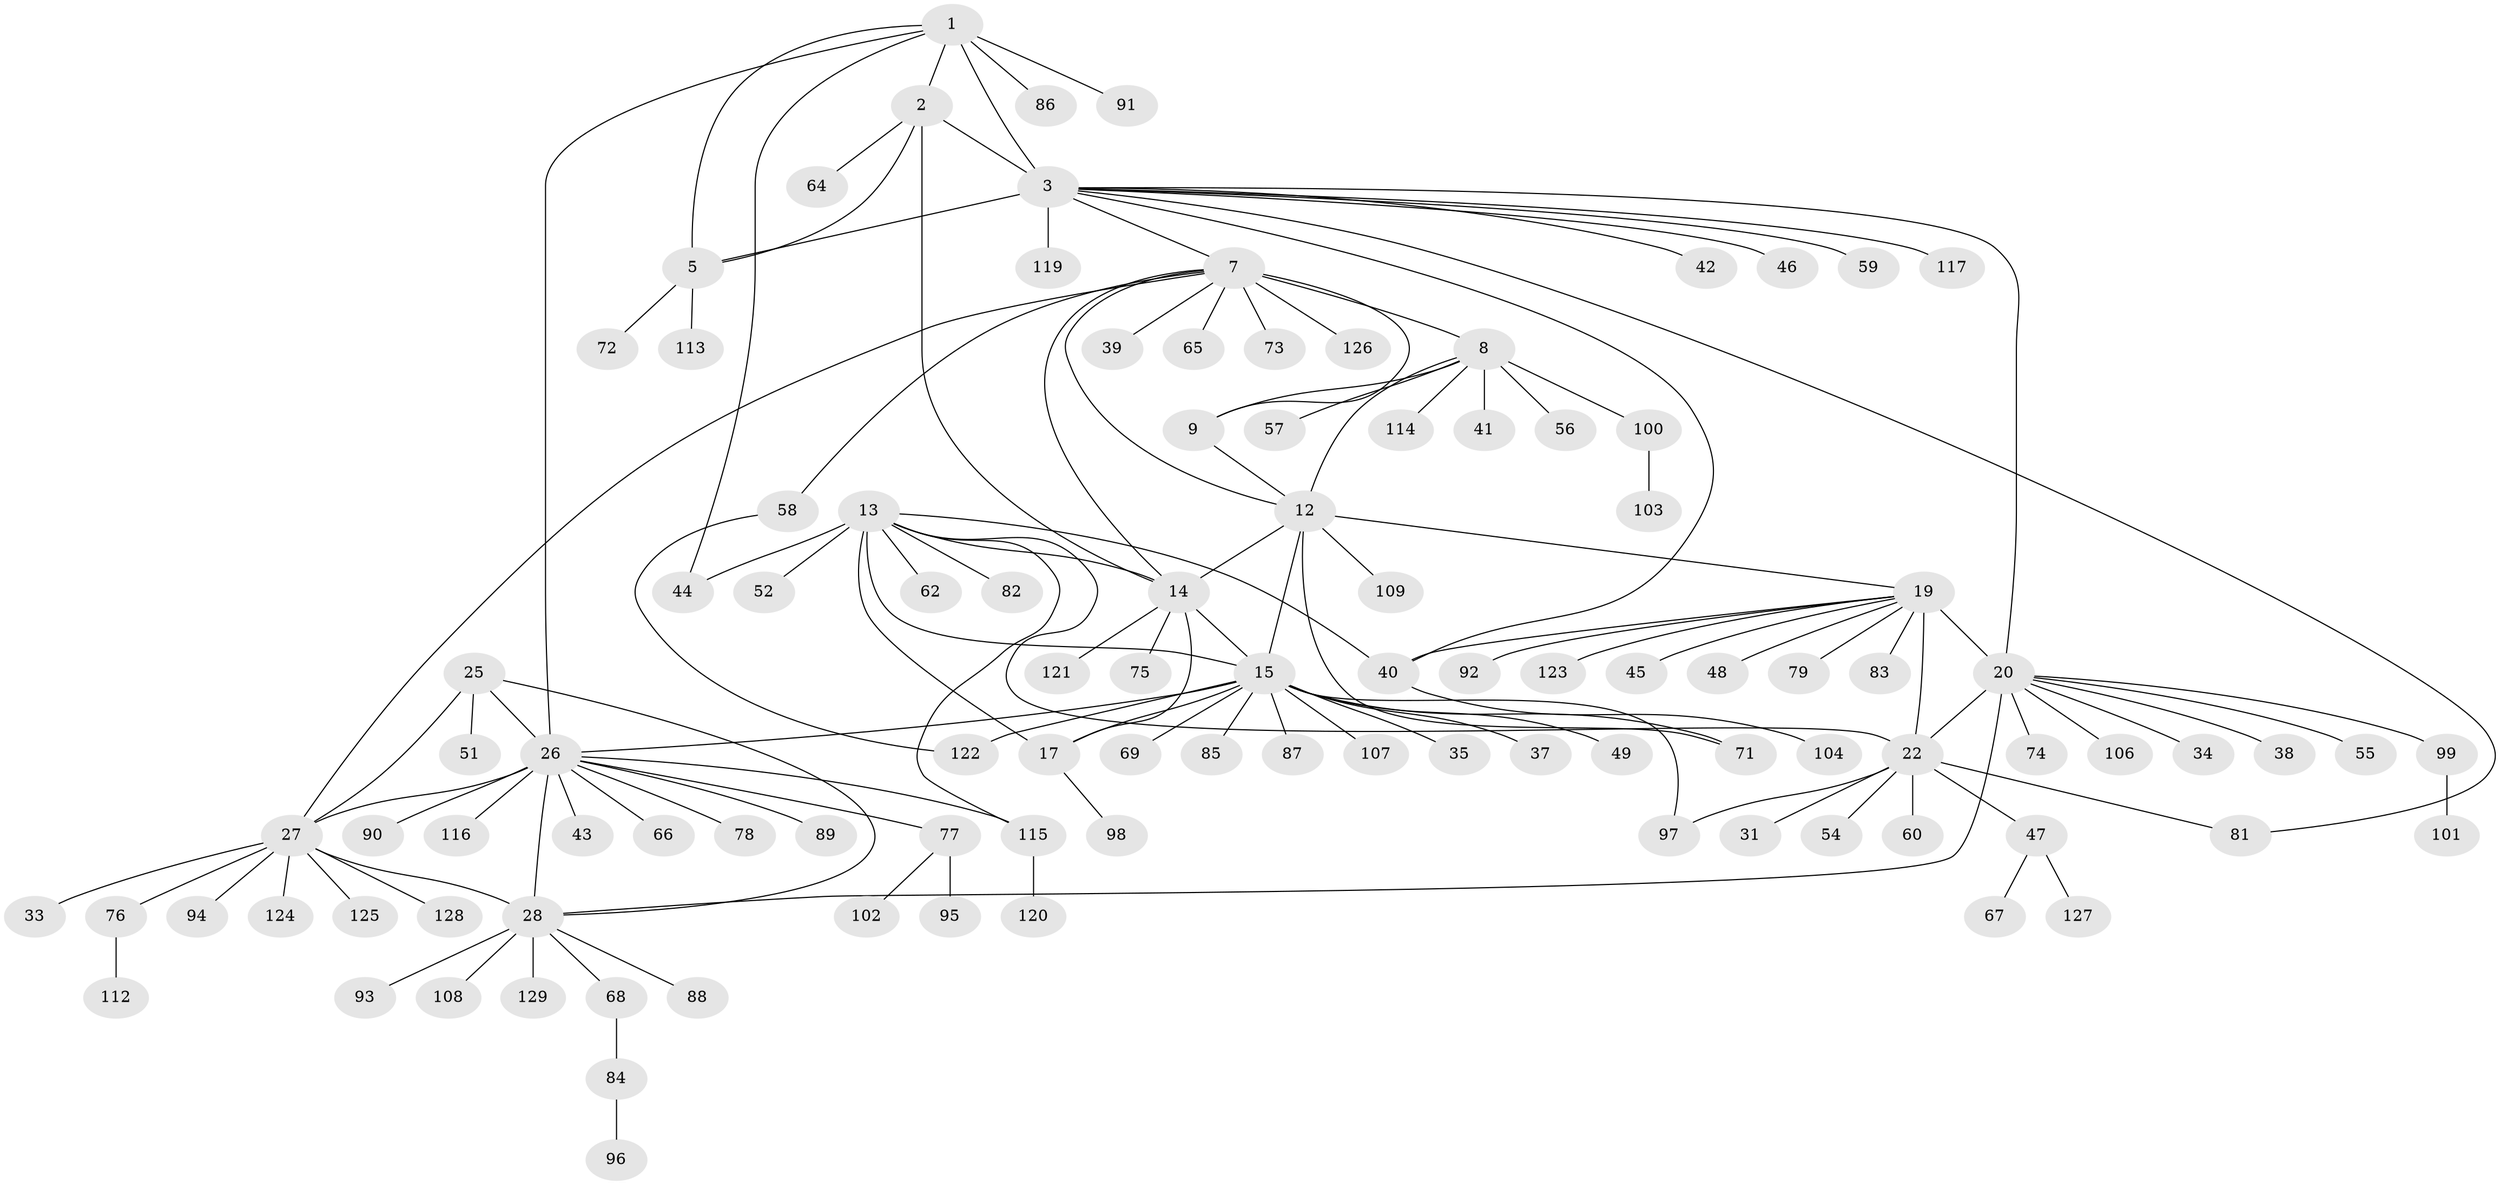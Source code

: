 // Generated by graph-tools (version 1.1) at 2025/24/03/03/25 07:24:09]
// undirected, 106 vertices, 134 edges
graph export_dot {
graph [start="1"]
  node [color=gray90,style=filled];
  1 [super="+4"];
  2 [super="+63"];
  3 [super="+6"];
  5 [super="+36"];
  7 [super="+10"];
  8 [super="+11"];
  9 [super="+105"];
  12 [super="+110"];
  13 [super="+18"];
  14 [super="+32"];
  15 [super="+16"];
  17;
  19 [super="+24"];
  20 [super="+21"];
  22 [super="+23"];
  25 [super="+111"];
  26 [super="+30"];
  27 [super="+29"];
  28 [super="+80"];
  31;
  33;
  34;
  35;
  37;
  38;
  39 [super="+61"];
  40 [super="+53"];
  41 [super="+70"];
  42;
  43;
  44;
  45;
  46;
  47 [super="+50"];
  48;
  49;
  51;
  52;
  54;
  55;
  56;
  57;
  58;
  59;
  60;
  62;
  64;
  65;
  66;
  67;
  68 [super="+118"];
  69;
  71;
  72;
  73;
  74;
  75;
  76;
  77;
  78;
  79;
  81;
  82;
  83;
  84;
  85;
  86;
  87;
  88;
  89;
  90;
  91;
  92;
  93;
  94;
  95;
  96;
  97;
  98;
  99;
  100;
  101;
  102;
  103;
  104;
  106;
  107;
  108;
  109;
  112;
  113;
  114;
  115;
  116;
  117;
  119;
  120;
  121;
  122;
  123;
  124;
  125;
  126;
  127;
  128;
  129;
  1 -- 2 [weight=2];
  1 -- 3 [weight=4];
  1 -- 5 [weight=2];
  1 -- 86;
  1 -- 91;
  1 -- 26;
  1 -- 44;
  2 -- 3 [weight=2];
  2 -- 5;
  2 -- 14;
  2 -- 64;
  3 -- 5 [weight=2];
  3 -- 7;
  3 -- 40;
  3 -- 59;
  3 -- 81;
  3 -- 117;
  3 -- 119;
  3 -- 20;
  3 -- 42;
  3 -- 46;
  5 -- 72;
  5 -- 113;
  7 -- 8 [weight=4];
  7 -- 9 [weight=2];
  7 -- 12 [weight=2];
  7 -- 27;
  7 -- 39;
  7 -- 58;
  7 -- 65;
  7 -- 73;
  7 -- 126;
  7 -- 14;
  8 -- 9 [weight=2];
  8 -- 12 [weight=2];
  8 -- 41;
  8 -- 100;
  8 -- 114;
  8 -- 56;
  8 -- 57;
  9 -- 12;
  12 -- 71;
  12 -- 109;
  12 -- 19;
  12 -- 15;
  12 -- 14;
  13 -- 14 [weight=2];
  13 -- 15 [weight=4];
  13 -- 17 [weight=2];
  13 -- 22;
  13 -- 82;
  13 -- 115;
  13 -- 40;
  13 -- 44;
  13 -- 52;
  13 -- 62;
  14 -- 15 [weight=2];
  14 -- 17;
  14 -- 75;
  14 -- 121;
  15 -- 17 [weight=2];
  15 -- 26;
  15 -- 35;
  15 -- 37;
  15 -- 49;
  15 -- 69;
  15 -- 71;
  15 -- 85;
  15 -- 87;
  15 -- 107;
  15 -- 97;
  15 -- 122;
  17 -- 98;
  19 -- 20 [weight=4];
  19 -- 22 [weight=4];
  19 -- 79;
  19 -- 92;
  19 -- 45;
  19 -- 48;
  19 -- 83;
  19 -- 123;
  19 -- 40;
  20 -- 22 [weight=4];
  20 -- 38;
  20 -- 55;
  20 -- 74;
  20 -- 99;
  20 -- 106;
  20 -- 34;
  20 -- 28;
  22 -- 31;
  22 -- 47;
  22 -- 60;
  22 -- 81;
  22 -- 97;
  22 -- 54;
  25 -- 26 [weight=2];
  25 -- 27 [weight=2];
  25 -- 28;
  25 -- 51;
  26 -- 27 [weight=4];
  26 -- 28 [weight=2];
  26 -- 43;
  26 -- 77;
  26 -- 115;
  26 -- 116;
  26 -- 89;
  26 -- 66;
  26 -- 90;
  26 -- 78;
  27 -- 28 [weight=2];
  27 -- 94;
  27 -- 128;
  27 -- 33;
  27 -- 76;
  27 -- 124;
  27 -- 125;
  28 -- 68;
  28 -- 88;
  28 -- 108;
  28 -- 129;
  28 -- 93;
  40 -- 104;
  47 -- 127;
  47 -- 67;
  58 -- 122;
  68 -- 84;
  76 -- 112;
  77 -- 95;
  77 -- 102;
  84 -- 96;
  99 -- 101;
  100 -- 103;
  115 -- 120;
}
